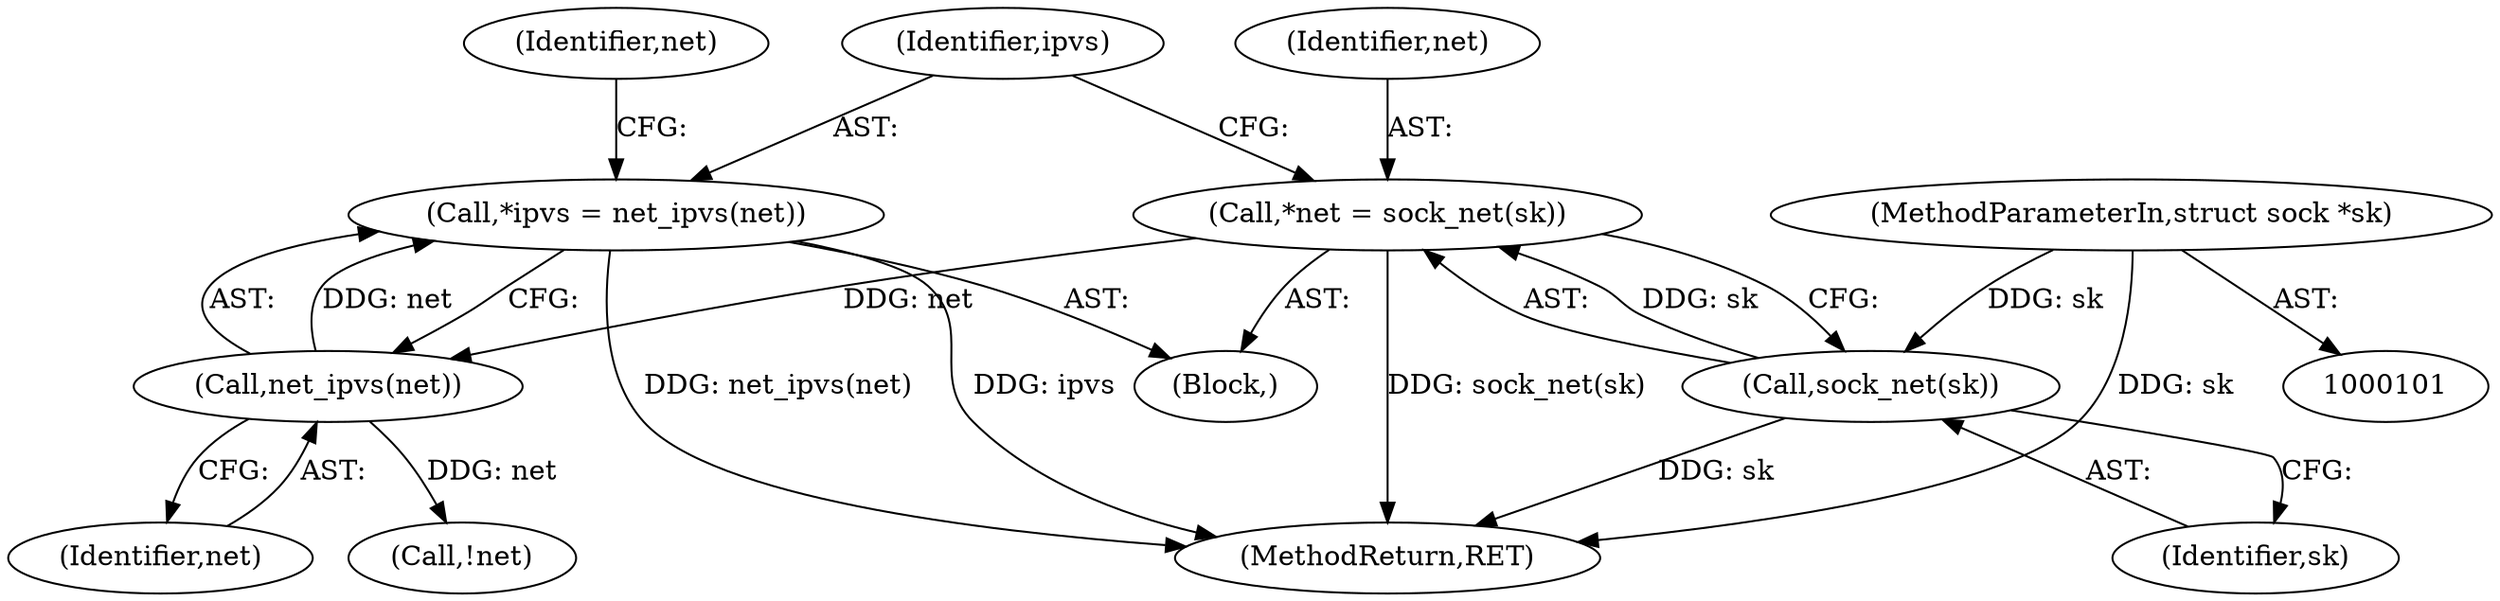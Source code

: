 digraph "0_linux_2d8a041b7bfe1097af21441cb77d6af95f4f4680@pointer" {
"1000119" [label="(Call,*ipvs = net_ipvs(net))"];
"1000121" [label="(Call,net_ipvs(net))"];
"1000114" [label="(Call,*net = sock_net(sk))"];
"1000116" [label="(Call,sock_net(sk))"];
"1000102" [label="(MethodParameterIn,struct sock *sk)"];
"1000575" [label="(MethodReturn,RET)"];
"1000121" [label="(Call,net_ipvs(net))"];
"1000114" [label="(Call,*net = sock_net(sk))"];
"1000106" [label="(Block,)"];
"1000102" [label="(MethodParameterIn,struct sock *sk)"];
"1000115" [label="(Identifier,net)"];
"1000125" [label="(Identifier,net)"];
"1000124" [label="(Call,!net)"];
"1000119" [label="(Call,*ipvs = net_ipvs(net))"];
"1000122" [label="(Identifier,net)"];
"1000120" [label="(Identifier,ipvs)"];
"1000116" [label="(Call,sock_net(sk))"];
"1000117" [label="(Identifier,sk)"];
"1000119" -> "1000106"  [label="AST: "];
"1000119" -> "1000121"  [label="CFG: "];
"1000120" -> "1000119"  [label="AST: "];
"1000121" -> "1000119"  [label="AST: "];
"1000125" -> "1000119"  [label="CFG: "];
"1000119" -> "1000575"  [label="DDG: net_ipvs(net)"];
"1000119" -> "1000575"  [label="DDG: ipvs"];
"1000121" -> "1000119"  [label="DDG: net"];
"1000121" -> "1000122"  [label="CFG: "];
"1000122" -> "1000121"  [label="AST: "];
"1000114" -> "1000121"  [label="DDG: net"];
"1000121" -> "1000124"  [label="DDG: net"];
"1000114" -> "1000106"  [label="AST: "];
"1000114" -> "1000116"  [label="CFG: "];
"1000115" -> "1000114"  [label="AST: "];
"1000116" -> "1000114"  [label="AST: "];
"1000120" -> "1000114"  [label="CFG: "];
"1000114" -> "1000575"  [label="DDG: sock_net(sk)"];
"1000116" -> "1000114"  [label="DDG: sk"];
"1000116" -> "1000117"  [label="CFG: "];
"1000117" -> "1000116"  [label="AST: "];
"1000116" -> "1000575"  [label="DDG: sk"];
"1000102" -> "1000116"  [label="DDG: sk"];
"1000102" -> "1000101"  [label="AST: "];
"1000102" -> "1000575"  [label="DDG: sk"];
}
